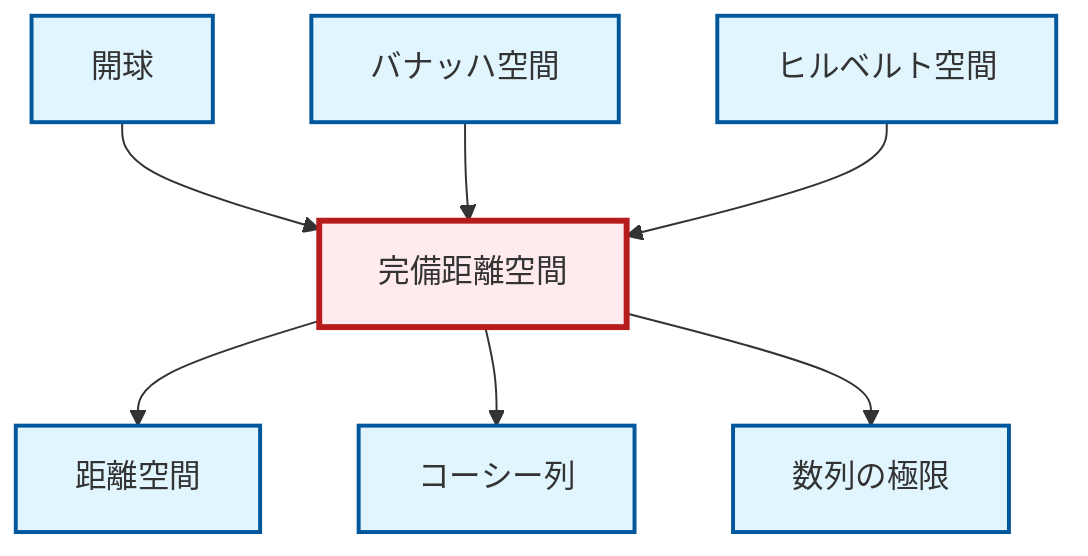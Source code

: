 graph TD
    classDef definition fill:#e1f5fe,stroke:#01579b,stroke-width:2px
    classDef theorem fill:#f3e5f5,stroke:#4a148c,stroke-width:2px
    classDef axiom fill:#fff3e0,stroke:#e65100,stroke-width:2px
    classDef example fill:#e8f5e9,stroke:#1b5e20,stroke-width:2px
    classDef current fill:#ffebee,stroke:#b71c1c,stroke-width:3px
    def-open-ball["開球"]:::definition
    def-hilbert-space["ヒルベルト空間"]:::definition
    def-banach-space["バナッハ空間"]:::definition
    def-cauchy-sequence["コーシー列"]:::definition
    def-metric-space["距離空間"]:::definition
    def-complete-metric-space["完備距離空間"]:::definition
    def-limit["数列の極限"]:::definition
    def-open-ball --> def-complete-metric-space
    def-complete-metric-space --> def-metric-space
    def-banach-space --> def-complete-metric-space
    def-hilbert-space --> def-complete-metric-space
    def-complete-metric-space --> def-cauchy-sequence
    def-complete-metric-space --> def-limit
    class def-complete-metric-space current